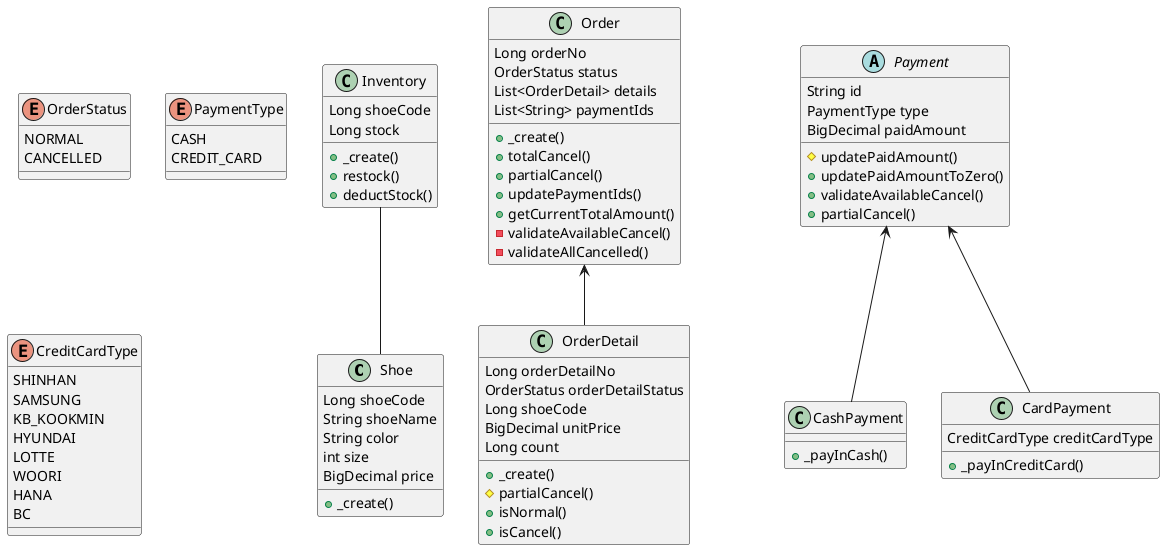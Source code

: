 @startuml

class Shoe {
Long shoeCode
String shoeName
String color
int size
BigDecimal price
+ _create()
}

enum OrderStatus {
NORMAL
CANCELLED
}

class Order {
Long orderNo
OrderStatus status
List<OrderDetail> details
List<String> paymentIds
+ _create()
+ totalCancel()
+ partialCancel()
+ updatePaymentIds()
+ getCurrentTotalAmount()
- validateAvailableCancel()
- validateAllCancelled()
}

class OrderDetail {
Long orderDetailNo
OrderStatus orderDetailStatus
Long shoeCode
BigDecimal unitPrice
Long count
+ _create()
# partialCancel()
+ isNormal()
+ isCancel()
}

enum PaymentType {
CASH
CREDIT_CARD
}

enum CreditCardType {
SHINHAN
SAMSUNG
KB_KOOKMIN
HYUNDAI
LOTTE
WOORI
HANA
BC
}

abstract class Payment {
String id
PaymentType type
BigDecimal paidAmount
# updatePaidAmount()
+ updatePaidAmountToZero()
+ validateAvailableCancel()
+ partialCancel()
}

class CashPayment {
+ _payInCash()
}

class CardPayment {
CreditCardType creditCardType
+ _payInCreditCard()
}

class Inventory {
Long shoeCode
Long stock
+ _create()
+ restock()
+ deductStock()
}

Order <-- OrderDetail
Payment <-- CashPayment
Payment <-- CardPayment
Inventory -- Shoe

@enduml